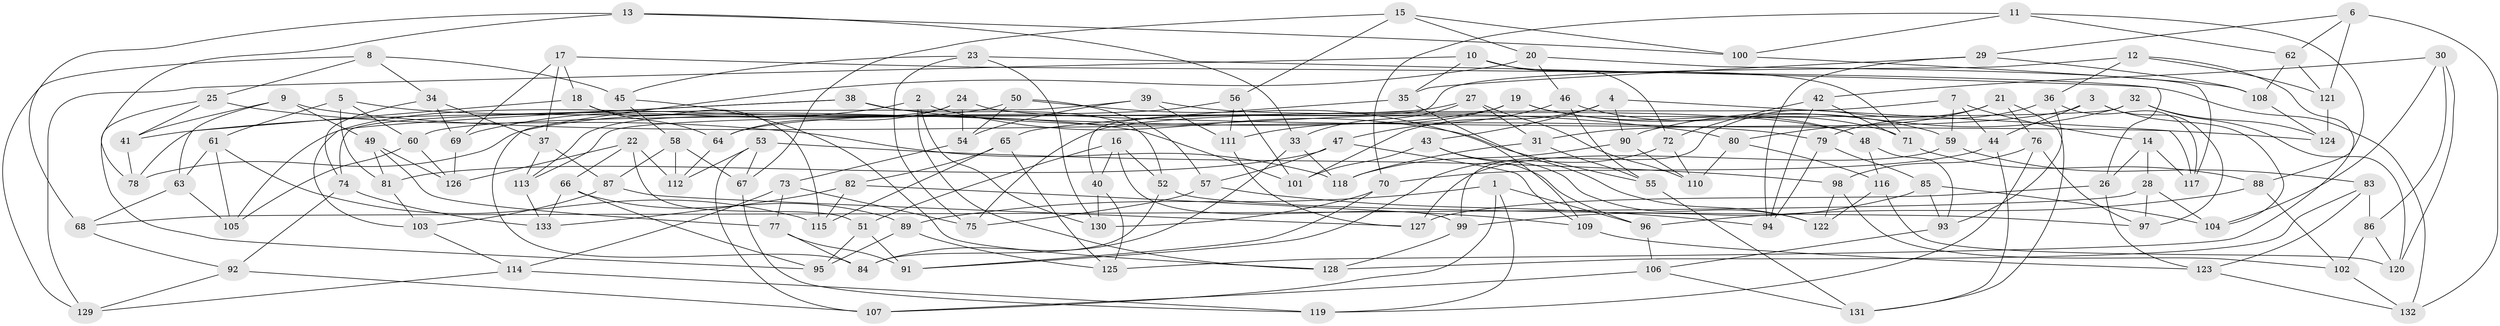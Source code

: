 // Generated by graph-tools (version 1.1) at 2025/03/03/09/25 03:03:01]
// undirected, 133 vertices, 266 edges
graph export_dot {
graph [start="1"]
  node [color=gray90,style=filled];
  1;
  2;
  3;
  4;
  5;
  6;
  7;
  8;
  9;
  10;
  11;
  12;
  13;
  14;
  15;
  16;
  17;
  18;
  19;
  20;
  21;
  22;
  23;
  24;
  25;
  26;
  27;
  28;
  29;
  30;
  31;
  32;
  33;
  34;
  35;
  36;
  37;
  38;
  39;
  40;
  41;
  42;
  43;
  44;
  45;
  46;
  47;
  48;
  49;
  50;
  51;
  52;
  53;
  54;
  55;
  56;
  57;
  58;
  59;
  60;
  61;
  62;
  63;
  64;
  65;
  66;
  67;
  68;
  69;
  70;
  71;
  72;
  73;
  74;
  75;
  76;
  77;
  78;
  79;
  80;
  81;
  82;
  83;
  84;
  85;
  86;
  87;
  88;
  89;
  90;
  91;
  92;
  93;
  94;
  95;
  96;
  97;
  98;
  99;
  100;
  101;
  102;
  103;
  104;
  105;
  106;
  107;
  108;
  109;
  110;
  111;
  112;
  113;
  114;
  115;
  116;
  117;
  118;
  119;
  120;
  121;
  122;
  123;
  124;
  125;
  126;
  127;
  128;
  129;
  130;
  131;
  132;
  133;
  1 -- 119;
  1 -- 107;
  1 -- 96;
  1 -- 89;
  2 -- 55;
  2 -- 69;
  2 -- 128;
  2 -- 130;
  3 -- 31;
  3 -- 44;
  3 -- 104;
  3 -- 97;
  4 -- 43;
  4 -- 90;
  4 -- 101;
  4 -- 117;
  5 -- 81;
  5 -- 61;
  5 -- 101;
  5 -- 60;
  6 -- 29;
  6 -- 132;
  6 -- 121;
  6 -- 62;
  7 -- 14;
  7 -- 75;
  7 -- 44;
  7 -- 59;
  8 -- 25;
  8 -- 129;
  8 -- 45;
  8 -- 34;
  9 -- 79;
  9 -- 63;
  9 -- 49;
  9 -- 41;
  10 -- 129;
  10 -- 35;
  10 -- 71;
  10 -- 72;
  11 -- 100;
  11 -- 70;
  11 -- 88;
  11 -- 62;
  12 -- 36;
  12 -- 121;
  12 -- 40;
  12 -- 125;
  13 -- 33;
  13 -- 78;
  13 -- 68;
  13 -- 100;
  14 -- 28;
  14 -- 117;
  14 -- 26;
  15 -- 56;
  15 -- 67;
  15 -- 100;
  15 -- 20;
  16 -- 40;
  16 -- 99;
  16 -- 52;
  16 -- 51;
  17 -- 69;
  17 -- 18;
  17 -- 37;
  17 -- 132;
  18 -- 64;
  18 -- 115;
  18 -- 78;
  19 -- 59;
  19 -- 111;
  19 -- 78;
  19 -- 48;
  20 -- 117;
  20 -- 46;
  20 -- 84;
  21 -- 80;
  21 -- 99;
  21 -- 131;
  21 -- 76;
  22 -- 126;
  22 -- 66;
  22 -- 51;
  22 -- 112;
  23 -- 26;
  23 -- 130;
  23 -- 75;
  23 -- 45;
  24 -- 124;
  24 -- 113;
  24 -- 54;
  24 -- 64;
  25 -- 41;
  25 -- 118;
  25 -- 95;
  26 -- 127;
  26 -- 123;
  27 -- 60;
  27 -- 110;
  27 -- 31;
  27 -- 33;
  28 -- 68;
  28 -- 104;
  28 -- 97;
  29 -- 108;
  29 -- 94;
  29 -- 35;
  30 -- 104;
  30 -- 42;
  30 -- 120;
  30 -- 86;
  31 -- 118;
  31 -- 55;
  32 -- 113;
  32 -- 120;
  32 -- 90;
  32 -- 124;
  33 -- 118;
  33 -- 84;
  34 -- 37;
  34 -- 74;
  34 -- 69;
  35 -- 122;
  35 -- 65;
  36 -- 79;
  36 -- 93;
  36 -- 117;
  37 -- 113;
  37 -- 87;
  38 -- 80;
  38 -- 41;
  38 -- 52;
  38 -- 103;
  39 -- 54;
  39 -- 48;
  39 -- 111;
  39 -- 74;
  40 -- 130;
  40 -- 125;
  41 -- 78;
  42 -- 72;
  42 -- 71;
  42 -- 94;
  43 -- 101;
  43 -- 96;
  43 -- 122;
  44 -- 70;
  44 -- 131;
  45 -- 58;
  45 -- 128;
  46 -- 47;
  46 -- 71;
  46 -- 55;
  47 -- 57;
  47 -- 81;
  47 -- 109;
  48 -- 93;
  48 -- 116;
  49 -- 77;
  49 -- 81;
  49 -- 126;
  50 -- 105;
  50 -- 57;
  50 -- 109;
  50 -- 54;
  51 -- 95;
  51 -- 91;
  52 -- 84;
  52 -- 97;
  53 -- 98;
  53 -- 112;
  53 -- 107;
  53 -- 67;
  54 -- 73;
  55 -- 131;
  56 -- 64;
  56 -- 111;
  56 -- 101;
  57 -- 94;
  57 -- 75;
  58 -- 87;
  58 -- 112;
  58 -- 67;
  59 -- 127;
  59 -- 83;
  60 -- 126;
  60 -- 105;
  61 -- 115;
  61 -- 105;
  61 -- 63;
  62 -- 121;
  62 -- 108;
  63 -- 105;
  63 -- 68;
  64 -- 112;
  65 -- 125;
  65 -- 115;
  65 -- 82;
  66 -- 89;
  66 -- 133;
  66 -- 95;
  67 -- 119;
  68 -- 92;
  69 -- 126;
  70 -- 91;
  70 -- 130;
  71 -- 88;
  72 -- 110;
  72 -- 91;
  73 -- 77;
  73 -- 114;
  73 -- 75;
  74 -- 92;
  74 -- 133;
  76 -- 98;
  76 -- 119;
  76 -- 97;
  77 -- 91;
  77 -- 84;
  79 -- 85;
  79 -- 94;
  80 -- 110;
  80 -- 116;
  81 -- 103;
  82 -- 115;
  82 -- 109;
  82 -- 133;
  83 -- 86;
  83 -- 123;
  83 -- 128;
  85 -- 99;
  85 -- 104;
  85 -- 93;
  86 -- 102;
  86 -- 120;
  87 -- 127;
  87 -- 103;
  88 -- 102;
  88 -- 96;
  89 -- 125;
  89 -- 95;
  90 -- 118;
  90 -- 110;
  92 -- 129;
  92 -- 107;
  93 -- 106;
  96 -- 106;
  98 -- 102;
  98 -- 122;
  99 -- 128;
  100 -- 108;
  102 -- 132;
  103 -- 114;
  106 -- 107;
  106 -- 131;
  108 -- 124;
  109 -- 123;
  111 -- 127;
  113 -- 133;
  114 -- 119;
  114 -- 129;
  116 -- 122;
  116 -- 120;
  121 -- 124;
  123 -- 132;
}
